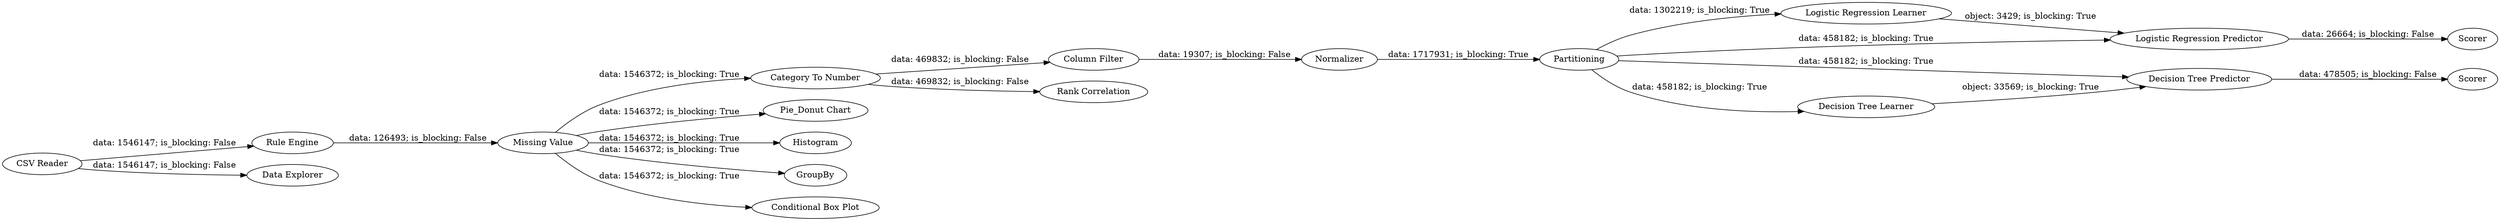 digraph {
	"5774027174946158518_80" [label="Logistic Regression Learner"]
	"5774027174946158518_72" [label="Rule Engine"]
	"5774027174946158518_5" [label="Column Filter"]
	"5774027174946158518_4" [label="Category To Number"]
	"5774027174946158518_78" [label="Rank Correlation"]
	"5774027174946158518_6" [label=Normalizer]
	"5774027174946158518_67" [label="Pie_Donut Chart"]
	"5774027174946158518_79" [label=Partitioning]
	"5774027174946158518_82" [label=Scorer]
	"5774027174946158518_68" [label=Histogram]
	"5774027174946158518_88" [label=Scorer]
	"5774027174946158518_1" [label="CSV Reader"]
	"5774027174946158518_3" [label="Missing Value"]
	"5774027174946158518_81" [label="Logistic Regression Predictor"]
	"5774027174946158518_85" [label="Decision Tree Predictor"]
	"5774027174946158518_71" [label=GroupBy]
	"5774027174946158518_2" [label="Data Explorer"]
	"5774027174946158518_84" [label="Decision Tree Learner"]
	"5774027174946158518_74" [label="Conditional Box Plot"]
	"5774027174946158518_72" -> "5774027174946158518_3" [label="data: 126493; is_blocking: False"]
	"5774027174946158518_6" -> "5774027174946158518_79" [label="data: 1717931; is_blocking: True"]
	"5774027174946158518_79" -> "5774027174946158518_80" [label="data: 1302219; is_blocking: True"]
	"5774027174946158518_1" -> "5774027174946158518_2" [label="data: 1546147; is_blocking: False"]
	"5774027174946158518_3" -> "5774027174946158518_67" [label="data: 1546372; is_blocking: True"]
	"5774027174946158518_3" -> "5774027174946158518_71" [label="data: 1546372; is_blocking: True"]
	"5774027174946158518_3" -> "5774027174946158518_74" [label="data: 1546372; is_blocking: True"]
	"5774027174946158518_4" -> "5774027174946158518_78" [label="data: 469832; is_blocking: False"]
	"5774027174946158518_84" -> "5774027174946158518_85" [label="object: 33569; is_blocking: True"]
	"5774027174946158518_1" -> "5774027174946158518_72" [label="data: 1546147; is_blocking: False"]
	"5774027174946158518_79" -> "5774027174946158518_84" [label="data: 458182; is_blocking: True"]
	"5774027174946158518_80" -> "5774027174946158518_81" [label="object: 3429; is_blocking: True"]
	"5774027174946158518_3" -> "5774027174946158518_4" [label="data: 1546372; is_blocking: True"]
	"5774027174946158518_4" -> "5774027174946158518_5" [label="data: 469832; is_blocking: False"]
	"5774027174946158518_81" -> "5774027174946158518_82" [label="data: 26664; is_blocking: False"]
	"5774027174946158518_5" -> "5774027174946158518_6" [label="data: 19307; is_blocking: False"]
	"5774027174946158518_79" -> "5774027174946158518_85" [label="data: 458182; is_blocking: True"]
	"5774027174946158518_3" -> "5774027174946158518_68" [label="data: 1546372; is_blocking: True"]
	"5774027174946158518_85" -> "5774027174946158518_88" [label="data: 478505; is_blocking: False"]
	"5774027174946158518_79" -> "5774027174946158518_81" [label="data: 458182; is_blocking: True"]
	rankdir=LR
}
